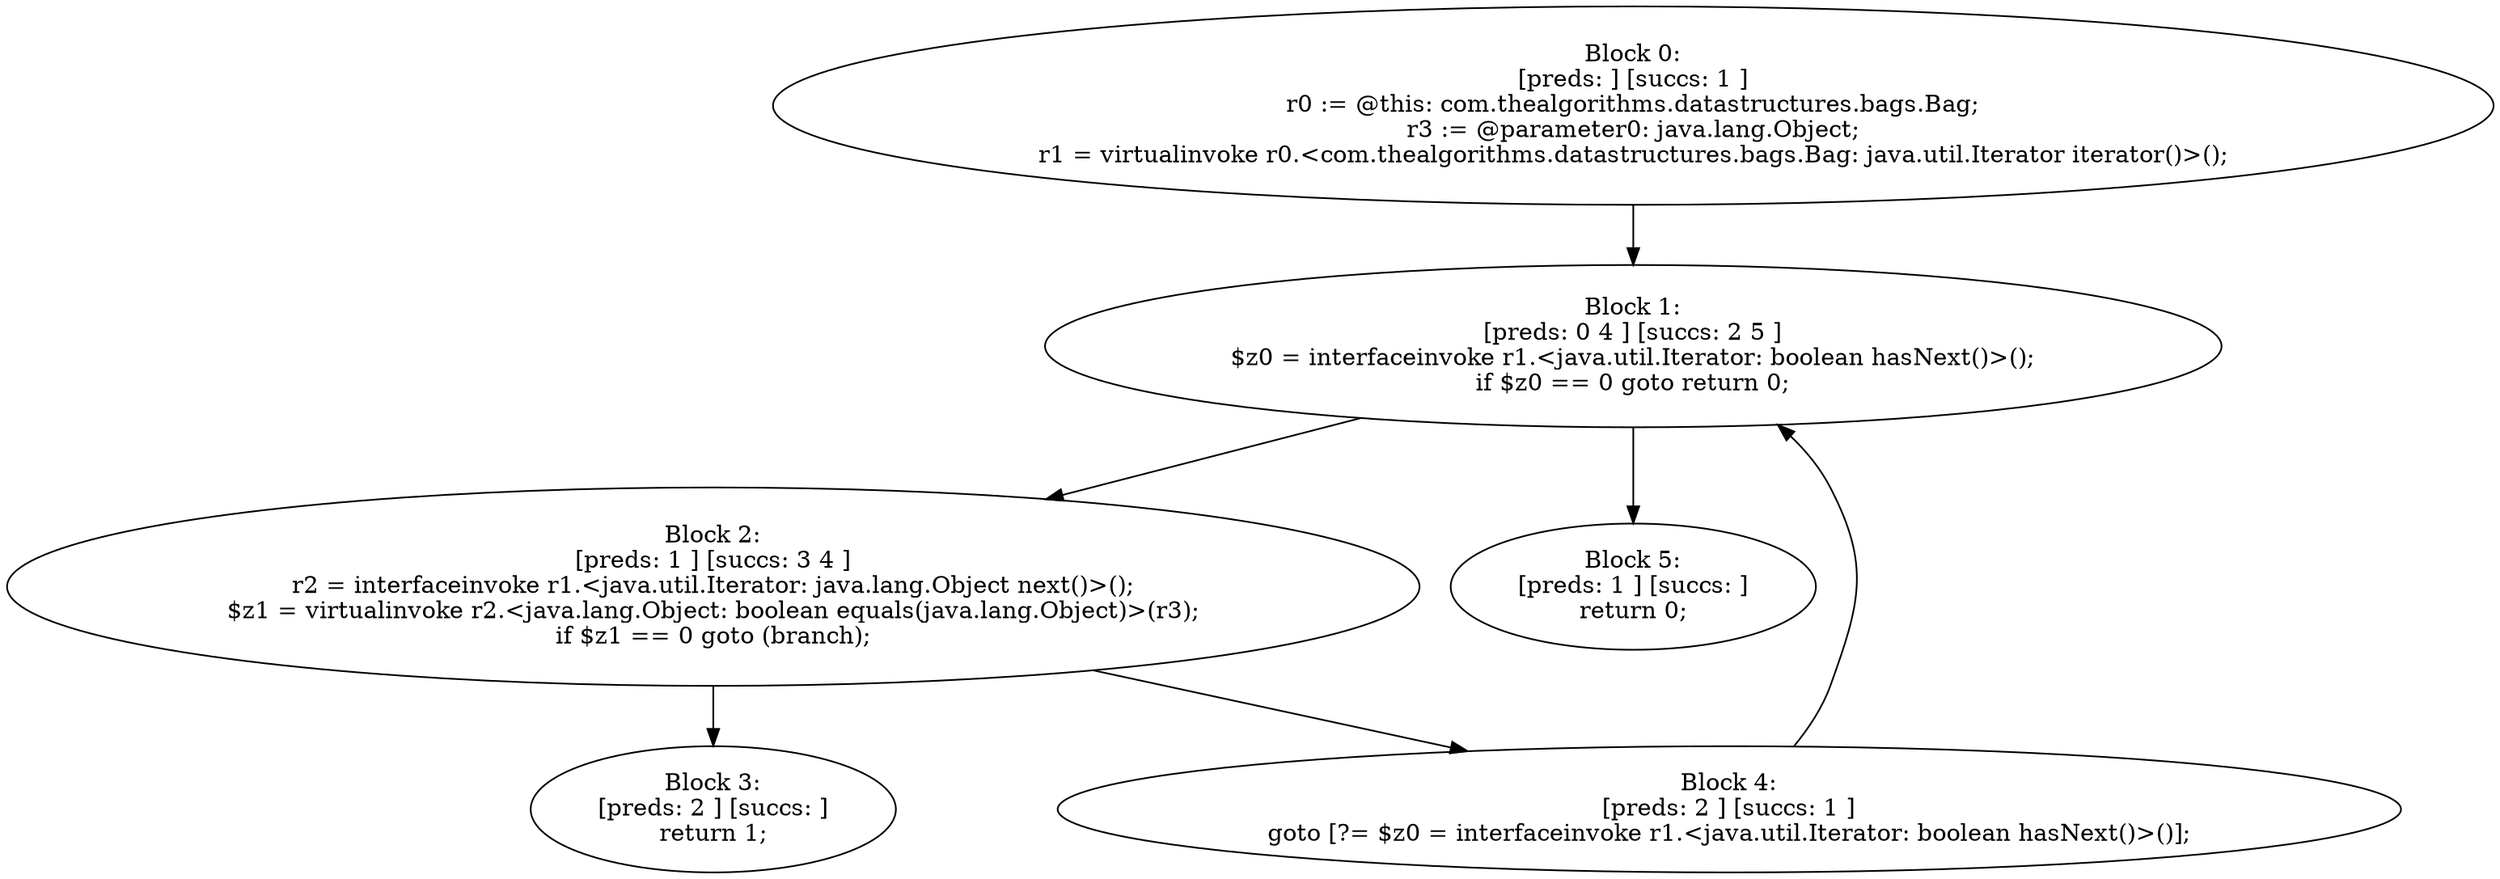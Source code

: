 digraph "unitGraph" {
    "Block 0:
[preds: ] [succs: 1 ]
r0 := @this: com.thealgorithms.datastructures.bags.Bag;
r3 := @parameter0: java.lang.Object;
r1 = virtualinvoke r0.<com.thealgorithms.datastructures.bags.Bag: java.util.Iterator iterator()>();
"
    "Block 1:
[preds: 0 4 ] [succs: 2 5 ]
$z0 = interfaceinvoke r1.<java.util.Iterator: boolean hasNext()>();
if $z0 == 0 goto return 0;
"
    "Block 2:
[preds: 1 ] [succs: 3 4 ]
r2 = interfaceinvoke r1.<java.util.Iterator: java.lang.Object next()>();
$z1 = virtualinvoke r2.<java.lang.Object: boolean equals(java.lang.Object)>(r3);
if $z1 == 0 goto (branch);
"
    "Block 3:
[preds: 2 ] [succs: ]
return 1;
"
    "Block 4:
[preds: 2 ] [succs: 1 ]
goto [?= $z0 = interfaceinvoke r1.<java.util.Iterator: boolean hasNext()>()];
"
    "Block 5:
[preds: 1 ] [succs: ]
return 0;
"
    "Block 0:
[preds: ] [succs: 1 ]
r0 := @this: com.thealgorithms.datastructures.bags.Bag;
r3 := @parameter0: java.lang.Object;
r1 = virtualinvoke r0.<com.thealgorithms.datastructures.bags.Bag: java.util.Iterator iterator()>();
"->"Block 1:
[preds: 0 4 ] [succs: 2 5 ]
$z0 = interfaceinvoke r1.<java.util.Iterator: boolean hasNext()>();
if $z0 == 0 goto return 0;
";
    "Block 1:
[preds: 0 4 ] [succs: 2 5 ]
$z0 = interfaceinvoke r1.<java.util.Iterator: boolean hasNext()>();
if $z0 == 0 goto return 0;
"->"Block 2:
[preds: 1 ] [succs: 3 4 ]
r2 = interfaceinvoke r1.<java.util.Iterator: java.lang.Object next()>();
$z1 = virtualinvoke r2.<java.lang.Object: boolean equals(java.lang.Object)>(r3);
if $z1 == 0 goto (branch);
";
    "Block 1:
[preds: 0 4 ] [succs: 2 5 ]
$z0 = interfaceinvoke r1.<java.util.Iterator: boolean hasNext()>();
if $z0 == 0 goto return 0;
"->"Block 5:
[preds: 1 ] [succs: ]
return 0;
";
    "Block 2:
[preds: 1 ] [succs: 3 4 ]
r2 = interfaceinvoke r1.<java.util.Iterator: java.lang.Object next()>();
$z1 = virtualinvoke r2.<java.lang.Object: boolean equals(java.lang.Object)>(r3);
if $z1 == 0 goto (branch);
"->"Block 3:
[preds: 2 ] [succs: ]
return 1;
";
    "Block 2:
[preds: 1 ] [succs: 3 4 ]
r2 = interfaceinvoke r1.<java.util.Iterator: java.lang.Object next()>();
$z1 = virtualinvoke r2.<java.lang.Object: boolean equals(java.lang.Object)>(r3);
if $z1 == 0 goto (branch);
"->"Block 4:
[preds: 2 ] [succs: 1 ]
goto [?= $z0 = interfaceinvoke r1.<java.util.Iterator: boolean hasNext()>()];
";
    "Block 4:
[preds: 2 ] [succs: 1 ]
goto [?= $z0 = interfaceinvoke r1.<java.util.Iterator: boolean hasNext()>()];
"->"Block 1:
[preds: 0 4 ] [succs: 2 5 ]
$z0 = interfaceinvoke r1.<java.util.Iterator: boolean hasNext()>();
if $z0 == 0 goto return 0;
";
}
